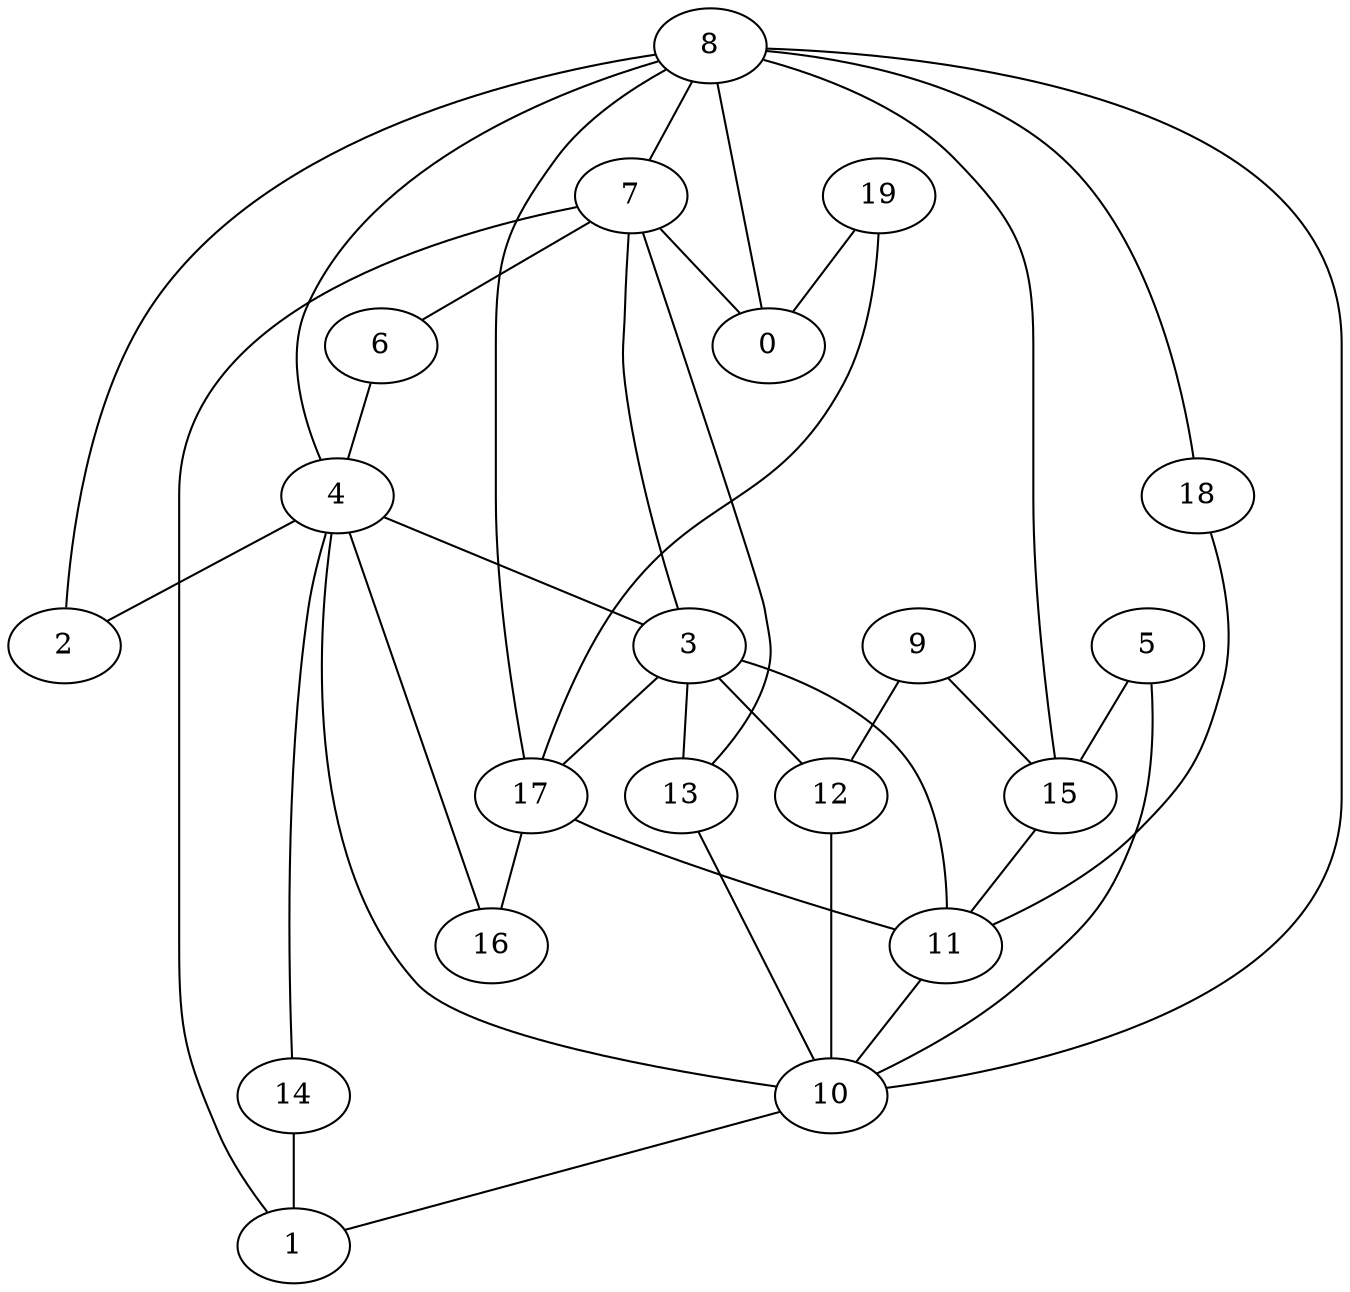 digraph GG_graph {

subgraph G_graph {
edge [color = black]
"15" -> "11" [dir = none]
"13" -> "10" [dir = none]
"5" -> "15" [dir = none]
"5" -> "10" [dir = none]
"12" -> "10" [dir = none]
"4" -> "14" [dir = none]
"4" -> "10" [dir = none]
"4" -> "3" [dir = none]
"4" -> "16" [dir = none]
"4" -> "2" [dir = none]
"17" -> "11" [dir = none]
"17" -> "16" [dir = none]
"7" -> "0" [dir = none]
"7" -> "13" [dir = none]
"7" -> "1" [dir = none]
"7" -> "3" [dir = none]
"7" -> "6" [dir = none]
"19" -> "17" [dir = none]
"19" -> "0" [dir = none]
"6" -> "4" [dir = none]
"9" -> "12" [dir = none]
"9" -> "15" [dir = none]
"10" -> "1" [dir = none]
"3" -> "12" [dir = none]
"3" -> "11" [dir = none]
"3" -> "13" [dir = none]
"3" -> "17" [dir = none]
"8" -> "4" [dir = none]
"8" -> "2" [dir = none]
"8" -> "17" [dir = none]
"8" -> "7" [dir = none]
"8" -> "15" [dir = none]
"8" -> "10" [dir = none]
"8" -> "0" [dir = none]
"8" -> "18" [dir = none]
"14" -> "1" [dir = none]
"18" -> "11" [dir = none]
"11" -> "10" [dir = none]
}

}
